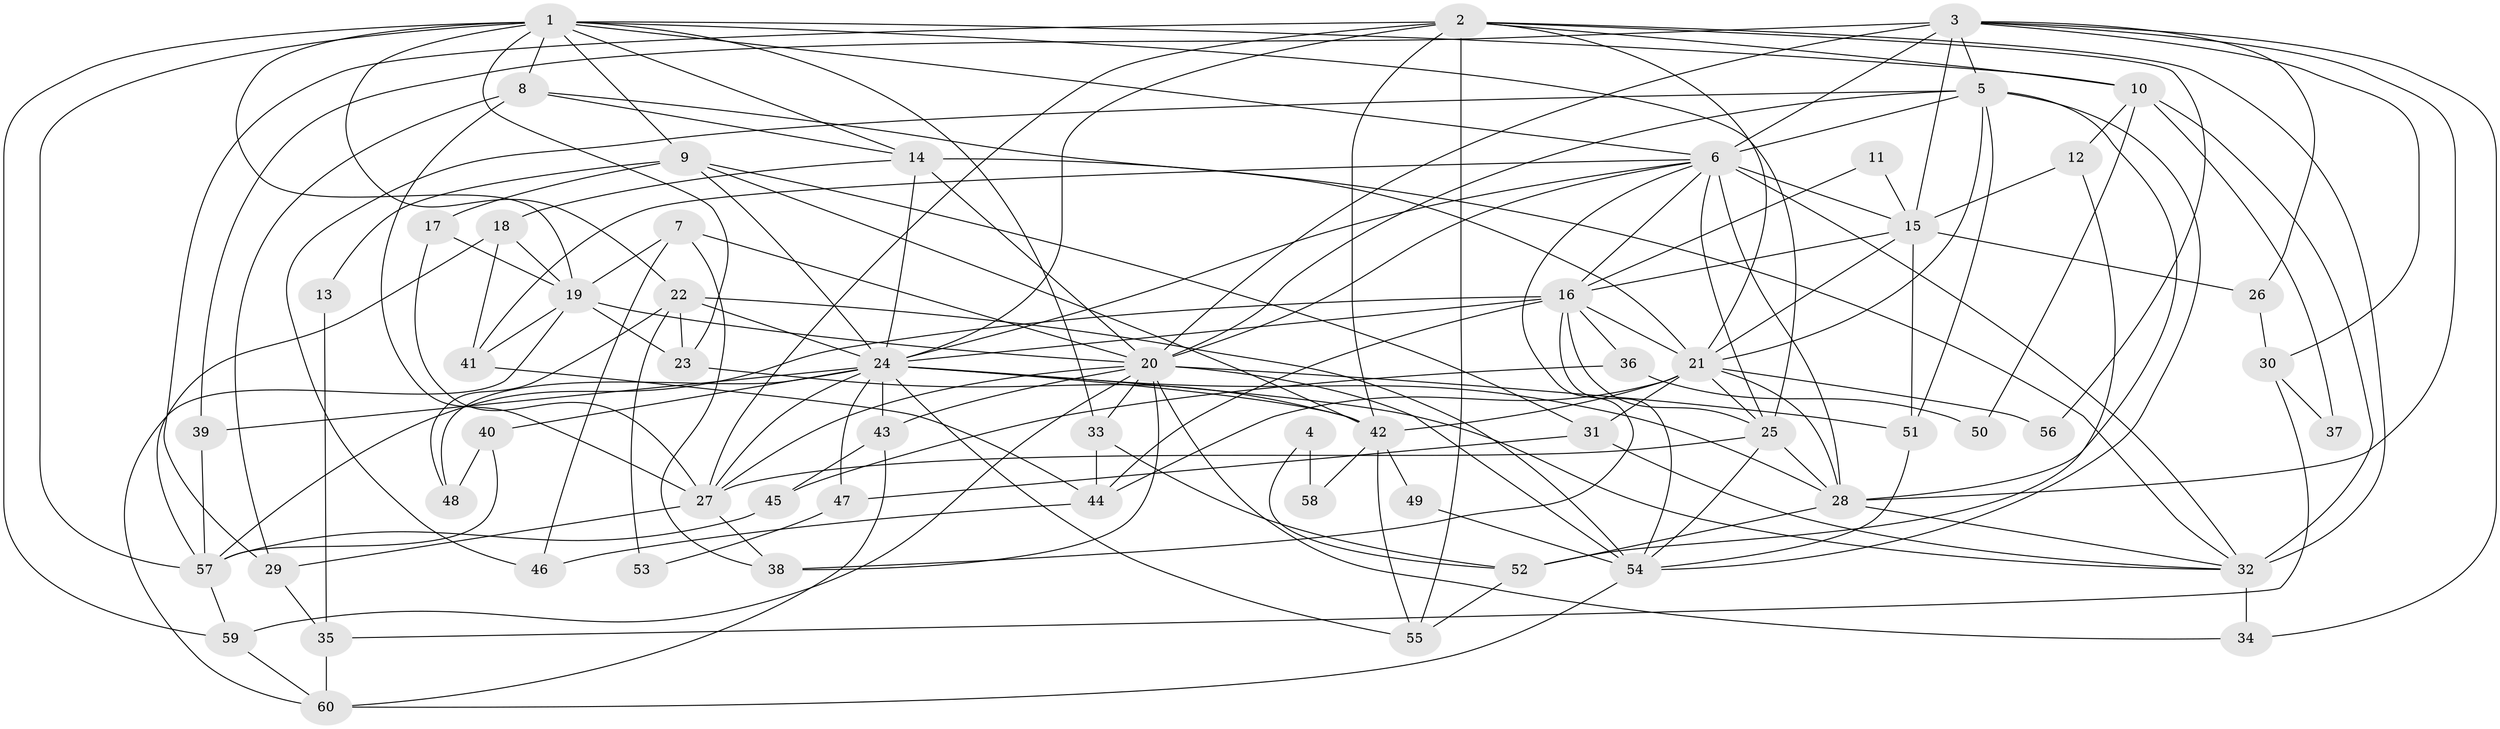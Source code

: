 // original degree distribution, {3: 0.25833333333333336, 4: 0.3, 2: 0.14166666666666666, 6: 0.1, 7: 0.03333333333333333, 5: 0.14166666666666666, 8: 0.025}
// Generated by graph-tools (version 1.1) at 2025/36/03/09/25 02:36:20]
// undirected, 60 vertices, 161 edges
graph export_dot {
graph [start="1"]
  node [color=gray90,style=filled];
  1;
  2;
  3;
  4;
  5;
  6;
  7;
  8;
  9;
  10;
  11;
  12;
  13;
  14;
  15;
  16;
  17;
  18;
  19;
  20;
  21;
  22;
  23;
  24;
  25;
  26;
  27;
  28;
  29;
  30;
  31;
  32;
  33;
  34;
  35;
  36;
  37;
  38;
  39;
  40;
  41;
  42;
  43;
  44;
  45;
  46;
  47;
  48;
  49;
  50;
  51;
  52;
  53;
  54;
  55;
  56;
  57;
  58;
  59;
  60;
  1 -- 6 [weight=1.0];
  1 -- 8 [weight=1.0];
  1 -- 9 [weight=1.0];
  1 -- 10 [weight=1.0];
  1 -- 14 [weight=1.0];
  1 -- 19 [weight=1.0];
  1 -- 22 [weight=1.0];
  1 -- 23 [weight=1.0];
  1 -- 25 [weight=1.0];
  1 -- 33 [weight=1.0];
  1 -- 57 [weight=1.0];
  1 -- 59 [weight=1.0];
  2 -- 10 [weight=1.0];
  2 -- 21 [weight=1.0];
  2 -- 24 [weight=1.0];
  2 -- 27 [weight=1.0];
  2 -- 29 [weight=1.0];
  2 -- 32 [weight=1.0];
  2 -- 42 [weight=1.0];
  2 -- 55 [weight=1.0];
  2 -- 56 [weight=1.0];
  3 -- 5 [weight=1.0];
  3 -- 6 [weight=2.0];
  3 -- 15 [weight=1.0];
  3 -- 20 [weight=1.0];
  3 -- 26 [weight=1.0];
  3 -- 28 [weight=1.0];
  3 -- 30 [weight=1.0];
  3 -- 34 [weight=1.0];
  3 -- 39 [weight=1.0];
  4 -- 52 [weight=1.0];
  4 -- 58 [weight=1.0];
  5 -- 6 [weight=1.0];
  5 -- 20 [weight=1.0];
  5 -- 21 [weight=1.0];
  5 -- 28 [weight=1.0];
  5 -- 46 [weight=1.0];
  5 -- 51 [weight=1.0];
  5 -- 54 [weight=1.0];
  6 -- 15 [weight=1.0];
  6 -- 16 [weight=1.0];
  6 -- 20 [weight=1.0];
  6 -- 24 [weight=1.0];
  6 -- 25 [weight=1.0];
  6 -- 28 [weight=1.0];
  6 -- 32 [weight=3.0];
  6 -- 38 [weight=1.0];
  6 -- 41 [weight=1.0];
  7 -- 19 [weight=1.0];
  7 -- 20 [weight=1.0];
  7 -- 38 [weight=1.0];
  7 -- 46 [weight=1.0];
  8 -- 14 [weight=1.0];
  8 -- 21 [weight=1.0];
  8 -- 27 [weight=2.0];
  8 -- 29 [weight=1.0];
  9 -- 13 [weight=1.0];
  9 -- 17 [weight=1.0];
  9 -- 24 [weight=1.0];
  9 -- 31 [weight=1.0];
  9 -- 42 [weight=1.0];
  10 -- 12 [weight=1.0];
  10 -- 32 [weight=1.0];
  10 -- 37 [weight=1.0];
  10 -- 50 [weight=1.0];
  11 -- 15 [weight=1.0];
  11 -- 16 [weight=1.0];
  12 -- 15 [weight=1.0];
  12 -- 52 [weight=1.0];
  13 -- 35 [weight=1.0];
  14 -- 18 [weight=1.0];
  14 -- 20 [weight=1.0];
  14 -- 24 [weight=2.0];
  14 -- 32 [weight=1.0];
  15 -- 16 [weight=1.0];
  15 -- 21 [weight=2.0];
  15 -- 26 [weight=1.0];
  15 -- 51 [weight=1.0];
  16 -- 21 [weight=1.0];
  16 -- 24 [weight=1.0];
  16 -- 25 [weight=2.0];
  16 -- 36 [weight=1.0];
  16 -- 44 [weight=1.0];
  16 -- 54 [weight=1.0];
  16 -- 57 [weight=1.0];
  17 -- 19 [weight=1.0];
  17 -- 27 [weight=1.0];
  18 -- 19 [weight=1.0];
  18 -- 41 [weight=1.0];
  18 -- 57 [weight=1.0];
  19 -- 20 [weight=1.0];
  19 -- 23 [weight=1.0];
  19 -- 41 [weight=1.0];
  19 -- 60 [weight=1.0];
  20 -- 27 [weight=1.0];
  20 -- 33 [weight=1.0];
  20 -- 34 [weight=1.0];
  20 -- 38 [weight=1.0];
  20 -- 43 [weight=1.0];
  20 -- 51 [weight=1.0];
  20 -- 54 [weight=1.0];
  20 -- 59 [weight=1.0];
  21 -- 25 [weight=1.0];
  21 -- 28 [weight=1.0];
  21 -- 31 [weight=1.0];
  21 -- 42 [weight=1.0];
  21 -- 44 [weight=1.0];
  21 -- 56 [weight=1.0];
  22 -- 23 [weight=1.0];
  22 -- 24 [weight=2.0];
  22 -- 48 [weight=1.0];
  22 -- 53 [weight=1.0];
  22 -- 54 [weight=1.0];
  23 -- 42 [weight=1.0];
  24 -- 27 [weight=1.0];
  24 -- 28 [weight=1.0];
  24 -- 32 [weight=1.0];
  24 -- 39 [weight=1.0];
  24 -- 40 [weight=1.0];
  24 -- 42 [weight=1.0];
  24 -- 43 [weight=1.0];
  24 -- 47 [weight=2.0];
  24 -- 48 [weight=1.0];
  24 -- 55 [weight=1.0];
  25 -- 27 [weight=1.0];
  25 -- 28 [weight=1.0];
  25 -- 54 [weight=1.0];
  26 -- 30 [weight=1.0];
  27 -- 29 [weight=1.0];
  27 -- 38 [weight=1.0];
  28 -- 32 [weight=1.0];
  28 -- 52 [weight=1.0];
  29 -- 35 [weight=1.0];
  30 -- 35 [weight=1.0];
  30 -- 37 [weight=1.0];
  31 -- 32 [weight=1.0];
  31 -- 47 [weight=1.0];
  32 -- 34 [weight=1.0];
  33 -- 44 [weight=1.0];
  33 -- 52 [weight=1.0];
  35 -- 60 [weight=1.0];
  36 -- 45 [weight=1.0];
  36 -- 50 [weight=1.0];
  39 -- 57 [weight=1.0];
  40 -- 48 [weight=1.0];
  40 -- 57 [weight=1.0];
  41 -- 44 [weight=1.0];
  42 -- 49 [weight=1.0];
  42 -- 55 [weight=1.0];
  42 -- 58 [weight=2.0];
  43 -- 45 [weight=1.0];
  43 -- 60 [weight=1.0];
  44 -- 46 [weight=1.0];
  45 -- 57 [weight=1.0];
  47 -- 53 [weight=1.0];
  49 -- 54 [weight=1.0];
  51 -- 54 [weight=1.0];
  52 -- 55 [weight=1.0];
  54 -- 60 [weight=1.0];
  57 -- 59 [weight=1.0];
  59 -- 60 [weight=1.0];
}
